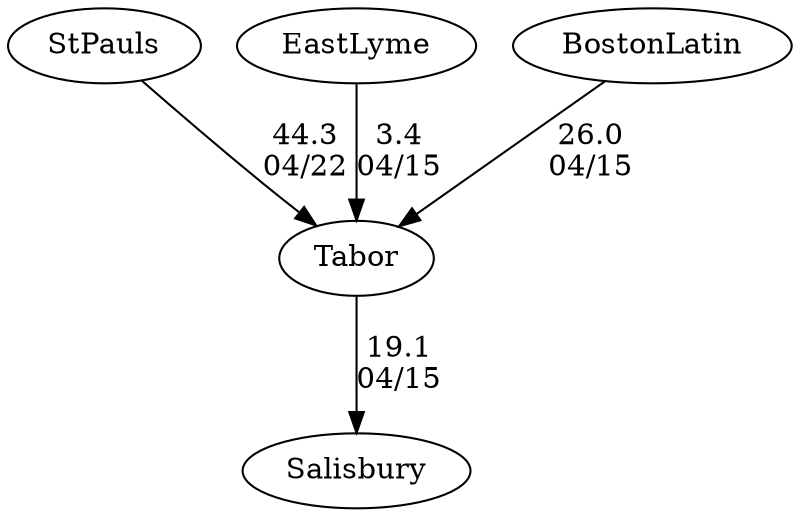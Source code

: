 digraph girls3eightsTabor {Tabor [URL="girls3eightsTaborTabor.html"];Salisbury [URL="girls3eightsTaborSalisbury.html"];StPauls [URL="girls3eightsTaborStPauls.html"];EastLyme [URL="girls3eightsTaborEastLyme.html"];BostonLatin [URL="girls3eightsTaborBostonLatin.html"];BostonLatin -> Tabor[label="26.0
04/15", weight="74", tooltip="NEIRA Boys & Girls Eights,Simsbury/Tabor Invitational			
Distance: 1500 Meters Conditions: Light wind changing throughout the day, starting as a tailwind, then a cross-wind and finishing the day as headwind. Comments: Races were floating starts, please do not compare times. In the B1 race Tabor caught a boat stopping crab at 300 meters down. In the B4, St. John's B had 2 boat stopping crabs. Also in the B4, Stonington B3 raced in this event due to illness. A special thank you to St. John's an Shrewsbury for hosting the day. Simsbury wins the Simsbury/Tabor Pincombe Cup.
None", URL="http://www.row2k.com/results/resultspage.cfm?UID=B556AC071CAC1B11C5C5DB503D2B0FF0&cat=5", random="random"]; 
EastLyme -> Tabor[label="3.4
04/15", weight="97", tooltip="NEIRA Boys & Girls Eights,Simsbury/Tabor Invitational			
Distance: 1500 Meters Conditions: Light wind changing throughout the day, starting as a tailwind, then a cross-wind and finishing the day as headwind. Comments: Races were floating starts, please do not compare times. In the B1 race Tabor caught a boat stopping crab at 300 meters down. In the B4, St. John's B had 2 boat stopping crabs. Also in the B4, Stonington B3 raced in this event due to illness. A special thank you to St. John's an Shrewsbury for hosting the day. Simsbury wins the Simsbury/Tabor Pincombe Cup.
None", URL="http://www.row2k.com/results/resultspage.cfm?UID=B556AC071CAC1B11C5C5DB503D2B0FF0&cat=5", random="random"]; 
Tabor -> Salisbury[label="19.1
04/15", weight="81", tooltip="NEIRA Boys & Girls Eights,Simsbury/Tabor Invitational			
Distance: 1500 Meters Conditions: Light wind changing throughout the day, starting as a tailwind, then a cross-wind and finishing the day as headwind. Comments: Races were floating starts, please do not compare times. In the B1 race Tabor caught a boat stopping crab at 300 meters down. In the B4, St. John's B had 2 boat stopping crabs. Also in the B4, Stonington B3 raced in this event due to illness. A special thank you to St. John's an Shrewsbury for hosting the day. Simsbury wins the Simsbury/Tabor Pincombe Cup.
None", URL="http://www.row2k.com/results/resultspage.cfm?UID=B556AC071CAC1B11C5C5DB503D2B0FF0&cat=5", random="random"]; 
StPauls -> Tabor[label="44.3
04/22", weight="56", tooltip="NEIRA Girls Eights,St. Paul's School vs Tabor Academy			
Distance: 1500 meters Conditions: Quartering tailwind which was stronger in the G3 race and lessened through the racing. Comments: Race order: G3-G2-G1-G4/5
G3 started 4 seats over the line. G4 and G5 started a full length over the line. G1 and G2 started on the line. 
Thanks to Tabor for making the trip up north to SPS.
None", URL="http://www.row2k.com/results/resultspage.cfm?UID=9EB742AEB89FEFFE280696305CA36D53&cat=1", random="random"]}